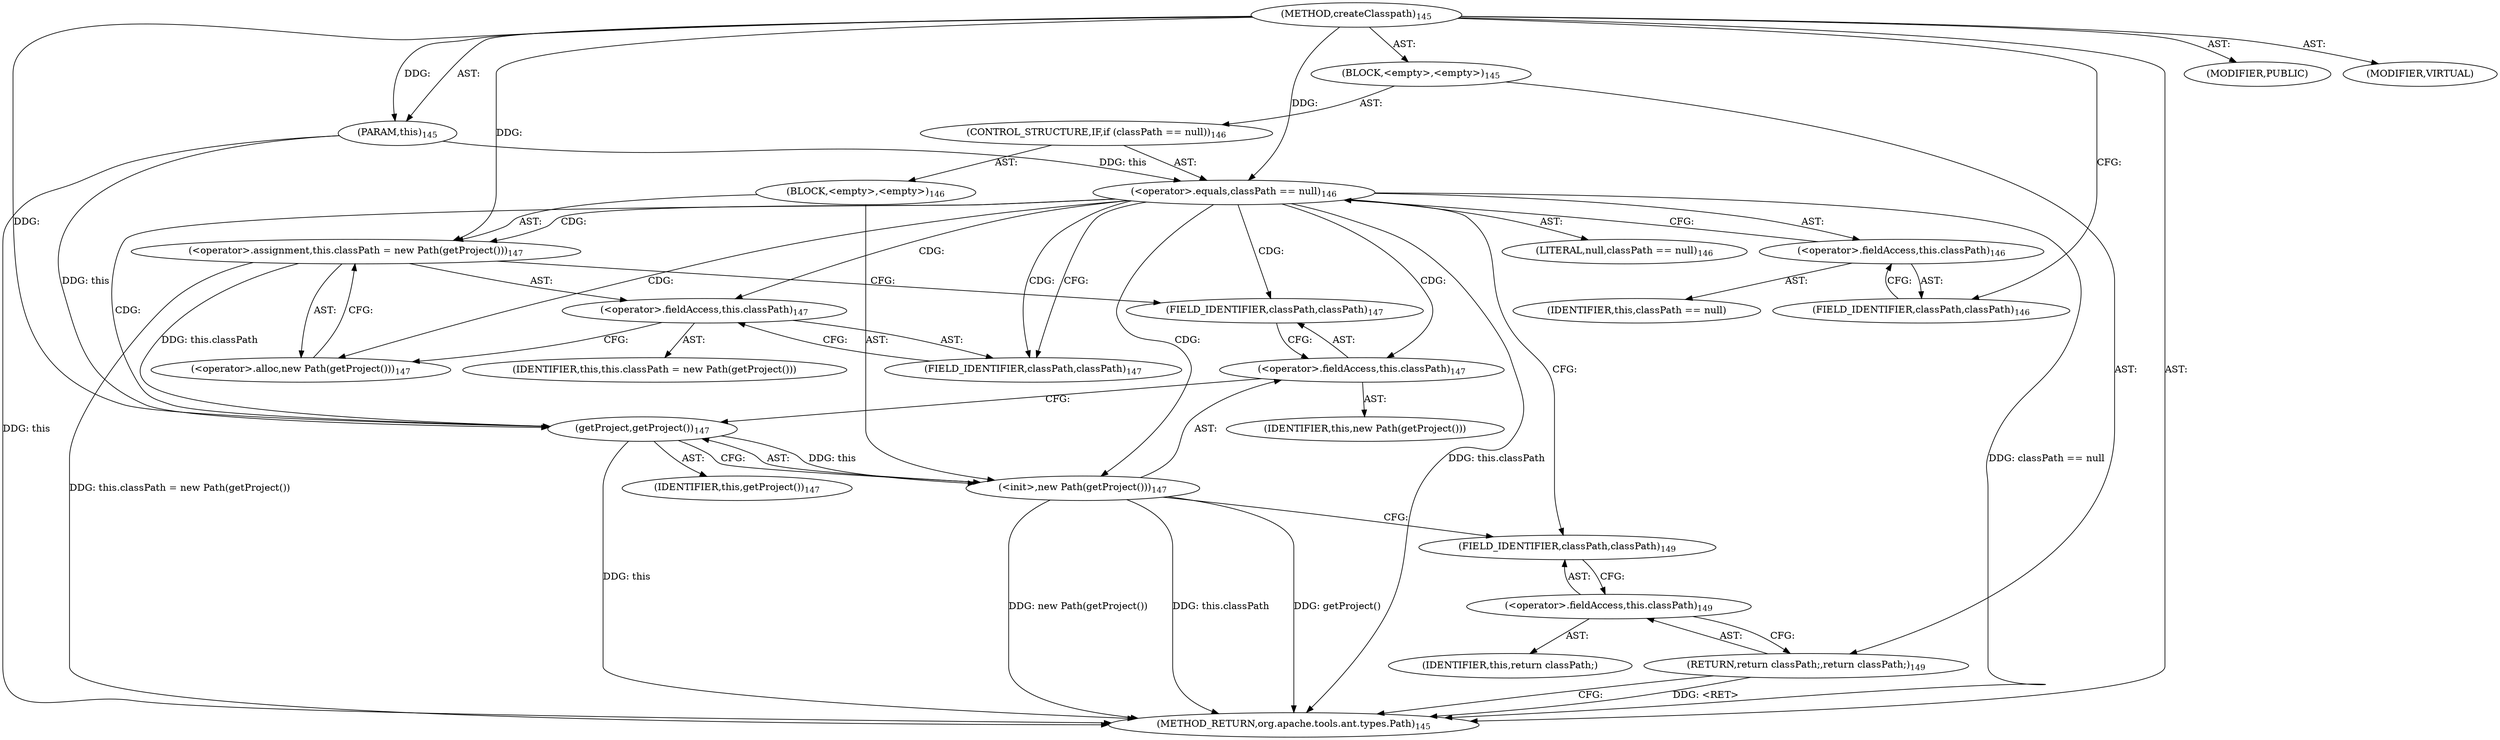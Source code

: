 digraph "createClasspath" {  
"111669149700" [label = <(METHOD,createClasspath)<SUB>145</SUB>> ]
"115964116994" [label = <(PARAM,this)<SUB>145</SUB>> ]
"25769803780" [label = <(BLOCK,&lt;empty&gt;,&lt;empty&gt;)<SUB>145</SUB>> ]
"47244640256" [label = <(CONTROL_STRUCTURE,IF,if (classPath == null))<SUB>146</SUB>> ]
"30064771120" [label = <(&lt;operator&gt;.equals,classPath == null)<SUB>146</SUB>> ]
"30064771121" [label = <(&lt;operator&gt;.fieldAccess,this.classPath)<SUB>146</SUB>> ]
"68719476781" [label = <(IDENTIFIER,this,classPath == null)> ]
"55834574869" [label = <(FIELD_IDENTIFIER,classPath,classPath)<SUB>146</SUB>> ]
"90194313227" [label = <(LITERAL,null,classPath == null)<SUB>146</SUB>> ]
"25769803781" [label = <(BLOCK,&lt;empty&gt;,&lt;empty&gt;)<SUB>146</SUB>> ]
"30064771122" [label = <(&lt;operator&gt;.assignment,this.classPath = new Path(getProject()))<SUB>147</SUB>> ]
"30064771123" [label = <(&lt;operator&gt;.fieldAccess,this.classPath)<SUB>147</SUB>> ]
"68719476782" [label = <(IDENTIFIER,this,this.classPath = new Path(getProject()))> ]
"55834574870" [label = <(FIELD_IDENTIFIER,classPath,classPath)<SUB>147</SUB>> ]
"30064771124" [label = <(&lt;operator&gt;.alloc,new Path(getProject()))<SUB>147</SUB>> ]
"30064771125" [label = <(&lt;init&gt;,new Path(getProject()))<SUB>147</SUB>> ]
"30064771126" [label = <(&lt;operator&gt;.fieldAccess,this.classPath)<SUB>147</SUB>> ]
"68719476783" [label = <(IDENTIFIER,this,new Path(getProject()))> ]
"55834574871" [label = <(FIELD_IDENTIFIER,classPath,classPath)<SUB>147</SUB>> ]
"30064771127" [label = <(getProject,getProject())<SUB>147</SUB>> ]
"68719476738" [label = <(IDENTIFIER,this,getProject())<SUB>147</SUB>> ]
"146028888064" [label = <(RETURN,return classPath;,return classPath;)<SUB>149</SUB>> ]
"30064771128" [label = <(&lt;operator&gt;.fieldAccess,this.classPath)<SUB>149</SUB>> ]
"68719476784" [label = <(IDENTIFIER,this,return classPath;)> ]
"55834574872" [label = <(FIELD_IDENTIFIER,classPath,classPath)<SUB>149</SUB>> ]
"133143986191" [label = <(MODIFIER,PUBLIC)> ]
"133143986192" [label = <(MODIFIER,VIRTUAL)> ]
"128849018884" [label = <(METHOD_RETURN,org.apache.tools.ant.types.Path)<SUB>145</SUB>> ]
  "111669149700" -> "115964116994"  [ label = "AST: "] 
  "111669149700" -> "25769803780"  [ label = "AST: "] 
  "111669149700" -> "133143986191"  [ label = "AST: "] 
  "111669149700" -> "133143986192"  [ label = "AST: "] 
  "111669149700" -> "128849018884"  [ label = "AST: "] 
  "25769803780" -> "47244640256"  [ label = "AST: "] 
  "25769803780" -> "146028888064"  [ label = "AST: "] 
  "47244640256" -> "30064771120"  [ label = "AST: "] 
  "47244640256" -> "25769803781"  [ label = "AST: "] 
  "30064771120" -> "30064771121"  [ label = "AST: "] 
  "30064771120" -> "90194313227"  [ label = "AST: "] 
  "30064771121" -> "68719476781"  [ label = "AST: "] 
  "30064771121" -> "55834574869"  [ label = "AST: "] 
  "25769803781" -> "30064771122"  [ label = "AST: "] 
  "25769803781" -> "30064771125"  [ label = "AST: "] 
  "30064771122" -> "30064771123"  [ label = "AST: "] 
  "30064771122" -> "30064771124"  [ label = "AST: "] 
  "30064771123" -> "68719476782"  [ label = "AST: "] 
  "30064771123" -> "55834574870"  [ label = "AST: "] 
  "30064771125" -> "30064771126"  [ label = "AST: "] 
  "30064771125" -> "30064771127"  [ label = "AST: "] 
  "30064771126" -> "68719476783"  [ label = "AST: "] 
  "30064771126" -> "55834574871"  [ label = "AST: "] 
  "30064771127" -> "68719476738"  [ label = "AST: "] 
  "146028888064" -> "30064771128"  [ label = "AST: "] 
  "30064771128" -> "68719476784"  [ label = "AST: "] 
  "30064771128" -> "55834574872"  [ label = "AST: "] 
  "146028888064" -> "128849018884"  [ label = "CFG: "] 
  "30064771120" -> "55834574870"  [ label = "CFG: "] 
  "30064771120" -> "55834574872"  [ label = "CFG: "] 
  "30064771128" -> "146028888064"  [ label = "CFG: "] 
  "30064771121" -> "30064771120"  [ label = "CFG: "] 
  "30064771122" -> "55834574871"  [ label = "CFG: "] 
  "30064771125" -> "55834574872"  [ label = "CFG: "] 
  "55834574872" -> "30064771128"  [ label = "CFG: "] 
  "55834574869" -> "30064771121"  [ label = "CFG: "] 
  "30064771123" -> "30064771124"  [ label = "CFG: "] 
  "30064771124" -> "30064771122"  [ label = "CFG: "] 
  "30064771126" -> "30064771127"  [ label = "CFG: "] 
  "30064771127" -> "30064771125"  [ label = "CFG: "] 
  "55834574870" -> "30064771123"  [ label = "CFG: "] 
  "55834574871" -> "30064771126"  [ label = "CFG: "] 
  "111669149700" -> "55834574869"  [ label = "CFG: "] 
  "146028888064" -> "128849018884"  [ label = "DDG: &lt;RET&gt;"] 
  "115964116994" -> "128849018884"  [ label = "DDG: this"] 
  "30064771120" -> "128849018884"  [ label = "DDG: this.classPath"] 
  "30064771120" -> "128849018884"  [ label = "DDG: classPath == null"] 
  "30064771122" -> "128849018884"  [ label = "DDG: this.classPath = new Path(getProject())"] 
  "30064771125" -> "128849018884"  [ label = "DDG: this.classPath"] 
  "30064771127" -> "128849018884"  [ label = "DDG: this"] 
  "30064771125" -> "128849018884"  [ label = "DDG: getProject()"] 
  "30064771125" -> "128849018884"  [ label = "DDG: new Path(getProject())"] 
  "111669149700" -> "115964116994"  [ label = "DDG: "] 
  "115964116994" -> "30064771120"  [ label = "DDG: this"] 
  "111669149700" -> "30064771120"  [ label = "DDG: "] 
  "111669149700" -> "30064771122"  [ label = "DDG: "] 
  "30064771127" -> "30064771125"  [ label = "DDG: this"] 
  "115964116994" -> "30064771127"  [ label = "DDG: this"] 
  "30064771122" -> "30064771127"  [ label = "DDG: this.classPath"] 
  "111669149700" -> "30064771127"  [ label = "DDG: "] 
  "30064771120" -> "55834574871"  [ label = "CDG: "] 
  "30064771120" -> "30064771122"  [ label = "CDG: "] 
  "30064771120" -> "55834574870"  [ label = "CDG: "] 
  "30064771120" -> "30064771125"  [ label = "CDG: "] 
  "30064771120" -> "30064771126"  [ label = "CDG: "] 
  "30064771120" -> "30064771123"  [ label = "CDG: "] 
  "30064771120" -> "30064771124"  [ label = "CDG: "] 
  "30064771120" -> "30064771127"  [ label = "CDG: "] 
}
